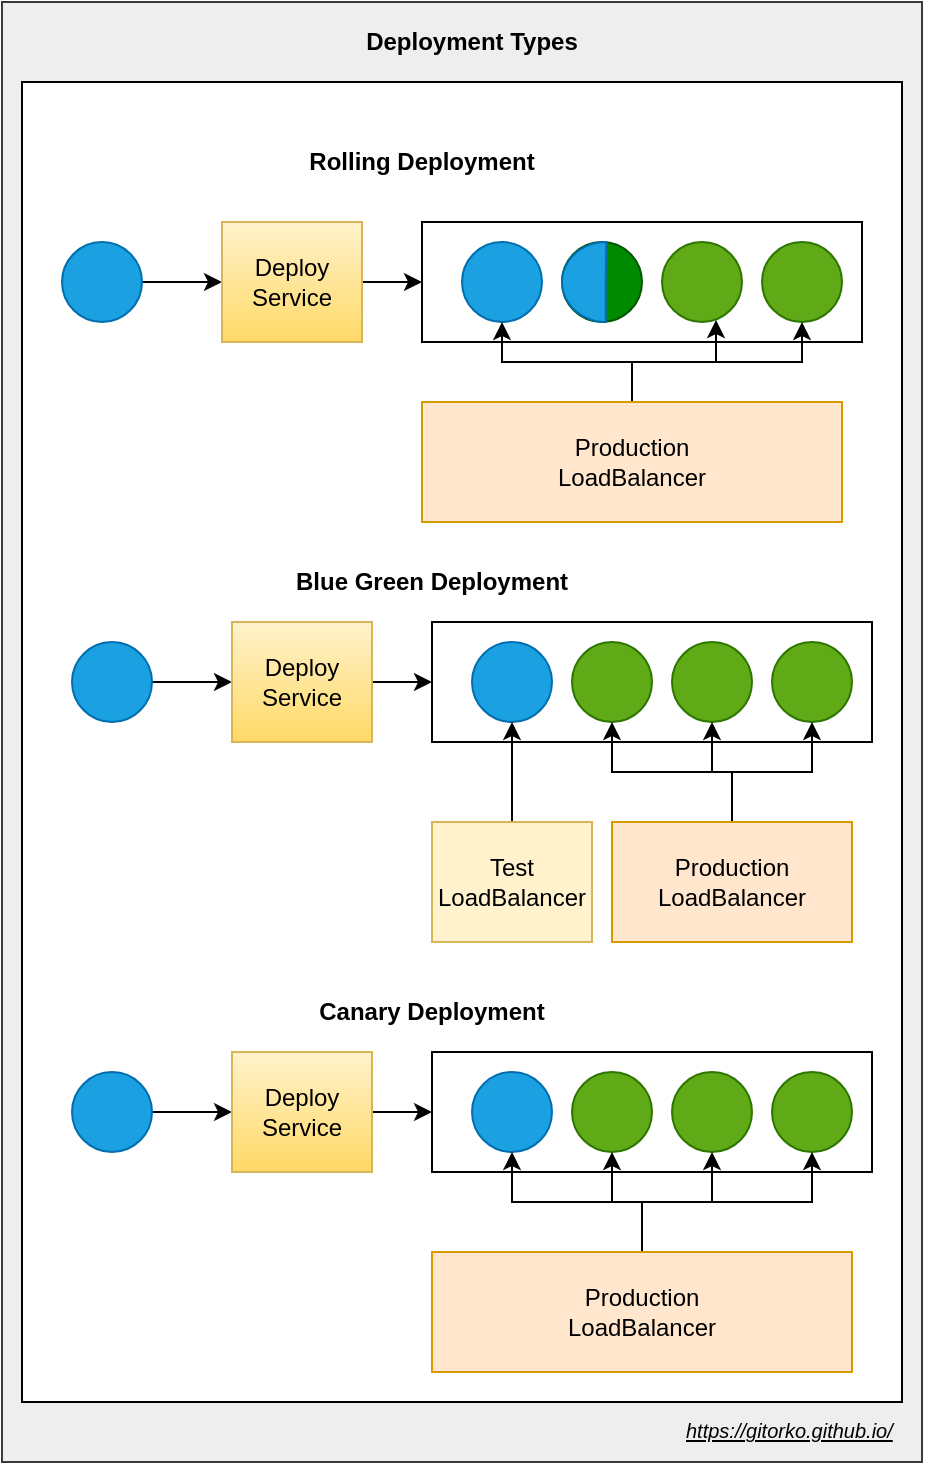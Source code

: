 <mxfile version="12.6.5" type="device"><diagram id="A-eGmU6cbO_SGUGJuPML" name="Page-1"><mxGraphModel dx="1106" dy="852" grid="1" gridSize="10" guides="1" tooltips="1" connect="1" arrows="1" fold="1" page="1" pageScale="1" pageWidth="500" pageHeight="1200" math="0" shadow="0"><root><mxCell id="0"/><mxCell id="1" parent="0"/><mxCell id="8Jran0KZjTzY27q42iqz-45" value="" style="rounded=0;whiteSpace=wrap;html=1;fillColor=#eeeeee;strokeColor=#36393d;" vertex="1" parent="1"><mxGeometry x="30" y="80" width="460" height="730" as="geometry"/></mxCell><mxCell id="8Jran0KZjTzY27q42iqz-44" value="" style="rounded=0;whiteSpace=wrap;html=1;" vertex="1" parent="1"><mxGeometry x="40" y="120" width="440" height="660" as="geometry"/></mxCell><mxCell id="8Jran0KZjTzY27q42iqz-9" style="edgeStyle=orthogonalEdgeStyle;rounded=0;orthogonalLoop=1;jettySize=auto;html=1;entryX=0;entryY=0.5;entryDx=0;entryDy=0;" edge="1" parent="1" source="8Jran0KZjTzY27q42iqz-1" target="8Jran0KZjTzY27q42iqz-2"><mxGeometry relative="1" as="geometry"/></mxCell><mxCell id="8Jran0KZjTzY27q42iqz-1" value="" style="ellipse;whiteSpace=wrap;html=1;aspect=fixed;fillColor=#1ba1e2;strokeColor=#006EAF;fontColor=#ffffff;" vertex="1" parent="1"><mxGeometry x="60" y="200" width="40" height="40" as="geometry"/></mxCell><mxCell id="8Jran0KZjTzY27q42iqz-8" style="edgeStyle=orthogonalEdgeStyle;rounded=0;orthogonalLoop=1;jettySize=auto;html=1;entryX=0;entryY=0.5;entryDx=0;entryDy=0;" edge="1" parent="1" source="8Jran0KZjTzY27q42iqz-2" target="8Jran0KZjTzY27q42iqz-3"><mxGeometry relative="1" as="geometry"/></mxCell><mxCell id="8Jran0KZjTzY27q42iqz-2" value="Deploy&lt;br&gt;Service" style="rounded=0;whiteSpace=wrap;html=1;gradientColor=#ffd966;fillColor=#fff2cc;strokeColor=#d6b656;" vertex="1" parent="1"><mxGeometry x="140" y="190" width="70" height="60" as="geometry"/></mxCell><mxCell id="8Jran0KZjTzY27q42iqz-3" value="" style="rounded=0;whiteSpace=wrap;html=1;" vertex="1" parent="1"><mxGeometry x="240" y="190" width="220" height="60" as="geometry"/></mxCell><mxCell id="8Jran0KZjTzY27q42iqz-4" value="" style="ellipse;whiteSpace=wrap;html=1;aspect=fixed;fillColor=#1ba1e2;strokeColor=#006EAF;fontColor=#ffffff;" vertex="1" parent="1"><mxGeometry x="260" y="200" width="40" height="40" as="geometry"/></mxCell><mxCell id="8Jran0KZjTzY27q42iqz-5" value="" style="ellipse;whiteSpace=wrap;html=1;aspect=fixed;fillColor=#008a00;strokeColor=#005700;fontColor=#ffffff;" vertex="1" parent="1"><mxGeometry x="310" y="200" width="40" height="40" as="geometry"/></mxCell><mxCell id="8Jran0KZjTzY27q42iqz-6" value="" style="ellipse;whiteSpace=wrap;html=1;aspect=fixed;fillColor=#60a917;strokeColor=#2D7600;fontColor=#ffffff;" vertex="1" parent="1"><mxGeometry x="360" y="200" width="40" height="40" as="geometry"/></mxCell><mxCell id="8Jran0KZjTzY27q42iqz-7" value="" style="ellipse;whiteSpace=wrap;html=1;aspect=fixed;fillColor=#60a917;strokeColor=#2D7600;fontColor=#ffffff;" vertex="1" parent="1"><mxGeometry x="410" y="200" width="40" height="40" as="geometry"/></mxCell><mxCell id="8Jran0KZjTzY27q42iqz-10" style="edgeStyle=orthogonalEdgeStyle;rounded=0;orthogonalLoop=1;jettySize=auto;html=1;entryX=0;entryY=0.5;entryDx=0;entryDy=0;" edge="1" parent="1" source="8Jran0KZjTzY27q42iqz-11" target="8Jran0KZjTzY27q42iqz-13"><mxGeometry relative="1" as="geometry"/></mxCell><mxCell id="8Jran0KZjTzY27q42iqz-11" value="" style="ellipse;whiteSpace=wrap;html=1;aspect=fixed;fillColor=#1ba1e2;strokeColor=#006EAF;fontColor=#ffffff;" vertex="1" parent="1"><mxGeometry x="65" y="400" width="40" height="40" as="geometry"/></mxCell><mxCell id="8Jran0KZjTzY27q42iqz-12" style="edgeStyle=orthogonalEdgeStyle;rounded=0;orthogonalLoop=1;jettySize=auto;html=1;entryX=0;entryY=0.5;entryDx=0;entryDy=0;" edge="1" parent="1" source="8Jran0KZjTzY27q42iqz-13" target="8Jran0KZjTzY27q42iqz-14"><mxGeometry relative="1" as="geometry"/></mxCell><mxCell id="8Jran0KZjTzY27q42iqz-13" value="Deploy&lt;br&gt;Service" style="rounded=0;whiteSpace=wrap;html=1;gradientColor=#ffd966;fillColor=#fff2cc;strokeColor=#d6b656;" vertex="1" parent="1"><mxGeometry x="145" y="390" width="70" height="60" as="geometry"/></mxCell><mxCell id="8Jran0KZjTzY27q42iqz-14" value="" style="rounded=0;whiteSpace=wrap;html=1;" vertex="1" parent="1"><mxGeometry x="245" y="390" width="220" height="60" as="geometry"/></mxCell><mxCell id="8Jran0KZjTzY27q42iqz-15" value="" style="ellipse;whiteSpace=wrap;html=1;aspect=fixed;fillColor=#1ba1e2;strokeColor=#006EAF;fontColor=#ffffff;" vertex="1" parent="1"><mxGeometry x="265" y="400" width="40" height="40" as="geometry"/></mxCell><mxCell id="8Jran0KZjTzY27q42iqz-16" value="" style="ellipse;whiteSpace=wrap;html=1;aspect=fixed;fillColor=#60a917;strokeColor=#2D7600;fontColor=#ffffff;" vertex="1" parent="1"><mxGeometry x="315" y="400" width="40" height="40" as="geometry"/></mxCell><mxCell id="8Jran0KZjTzY27q42iqz-17" value="" style="ellipse;whiteSpace=wrap;html=1;aspect=fixed;fillColor=#60a917;strokeColor=#2D7600;fontColor=#ffffff;" vertex="1" parent="1"><mxGeometry x="365" y="400" width="40" height="40" as="geometry"/></mxCell><mxCell id="8Jran0KZjTzY27q42iqz-18" value="" style="ellipse;whiteSpace=wrap;html=1;aspect=fixed;fillColor=#60a917;strokeColor=#2D7600;fontColor=#ffffff;" vertex="1" parent="1"><mxGeometry x="415" y="400" width="40" height="40" as="geometry"/></mxCell><mxCell id="8Jran0KZjTzY27q42iqz-22" style="edgeStyle=orthogonalEdgeStyle;rounded=0;orthogonalLoop=1;jettySize=auto;html=1;entryX=0.5;entryY=1;entryDx=0;entryDy=0;" edge="1" parent="1" source="8Jran0KZjTzY27q42iqz-19" target="8Jran0KZjTzY27q42iqz-16"><mxGeometry relative="1" as="geometry"/></mxCell><mxCell id="8Jran0KZjTzY27q42iqz-23" style="edgeStyle=orthogonalEdgeStyle;rounded=0;orthogonalLoop=1;jettySize=auto;html=1;entryX=0.5;entryY=1;entryDx=0;entryDy=0;" edge="1" parent="1" source="8Jran0KZjTzY27q42iqz-19" target="8Jran0KZjTzY27q42iqz-17"><mxGeometry relative="1" as="geometry"/></mxCell><mxCell id="8Jran0KZjTzY27q42iqz-24" style="edgeStyle=orthogonalEdgeStyle;rounded=0;orthogonalLoop=1;jettySize=auto;html=1;exitX=0.5;exitY=0;exitDx=0;exitDy=0;entryX=0.5;entryY=1;entryDx=0;entryDy=0;" edge="1" parent="1" source="8Jran0KZjTzY27q42iqz-19" target="8Jran0KZjTzY27q42iqz-18"><mxGeometry relative="1" as="geometry"/></mxCell><mxCell id="8Jran0KZjTzY27q42iqz-19" value="Production&lt;br&gt;LoadBalancer" style="rounded=0;whiteSpace=wrap;html=1;fillColor=#ffe6cc;strokeColor=#d79b00;" vertex="1" parent="1"><mxGeometry x="335" y="490" width="120" height="60" as="geometry"/></mxCell><mxCell id="8Jran0KZjTzY27q42iqz-21" style="edgeStyle=orthogonalEdgeStyle;rounded=0;orthogonalLoop=1;jettySize=auto;html=1;exitX=0.5;exitY=0;exitDx=0;exitDy=0;entryX=0.5;entryY=1;entryDx=0;entryDy=0;" edge="1" parent="1" source="8Jran0KZjTzY27q42iqz-20" target="8Jran0KZjTzY27q42iqz-15"><mxGeometry relative="1" as="geometry"/></mxCell><mxCell id="8Jran0KZjTzY27q42iqz-20" value="Test&lt;br&gt;LoadBalancer" style="rounded=0;whiteSpace=wrap;html=1;fillColor=#fff2cc;strokeColor=#d6b656;" vertex="1" parent="1"><mxGeometry x="245" y="490" width="80" height="60" as="geometry"/></mxCell><mxCell id="8Jran0KZjTzY27q42iqz-25" value="Rolling Deployment" style="text;html=1;strokeColor=none;fillColor=none;align=center;verticalAlign=middle;whiteSpace=wrap;rounded=0;fontStyle=1" vertex="1" parent="1"><mxGeometry x="180" y="150" width="120" height="20" as="geometry"/></mxCell><mxCell id="8Jran0KZjTzY27q42iqz-26" value="Blue Green Deployment" style="text;html=1;strokeColor=none;fillColor=none;align=center;verticalAlign=middle;whiteSpace=wrap;rounded=0;fontStyle=1" vertex="1" parent="1"><mxGeometry x="165" y="360" width="160" height="20" as="geometry"/></mxCell><mxCell id="8Jran0KZjTzY27q42iqz-27" style="edgeStyle=orthogonalEdgeStyle;rounded=0;orthogonalLoop=1;jettySize=auto;html=1;entryX=0;entryY=0.5;entryDx=0;entryDy=0;" edge="1" parent="1" source="8Jran0KZjTzY27q42iqz-28" target="8Jran0KZjTzY27q42iqz-30"><mxGeometry relative="1" as="geometry"/></mxCell><mxCell id="8Jran0KZjTzY27q42iqz-28" value="" style="ellipse;whiteSpace=wrap;html=1;aspect=fixed;fillColor=#1ba1e2;strokeColor=#006EAF;fontColor=#ffffff;" vertex="1" parent="1"><mxGeometry x="65" y="615" width="40" height="40" as="geometry"/></mxCell><mxCell id="8Jran0KZjTzY27q42iqz-29" style="edgeStyle=orthogonalEdgeStyle;rounded=0;orthogonalLoop=1;jettySize=auto;html=1;entryX=0;entryY=0.5;entryDx=0;entryDy=0;" edge="1" parent="1" source="8Jran0KZjTzY27q42iqz-30" target="8Jran0KZjTzY27q42iqz-31"><mxGeometry relative="1" as="geometry"/></mxCell><mxCell id="8Jran0KZjTzY27q42iqz-30" value="Deploy&lt;br&gt;Service" style="rounded=0;whiteSpace=wrap;html=1;gradientColor=#ffd966;fillColor=#fff2cc;strokeColor=#d6b656;" vertex="1" parent="1"><mxGeometry x="145" y="605" width="70" height="60" as="geometry"/></mxCell><mxCell id="8Jran0KZjTzY27q42iqz-31" value="" style="rounded=0;whiteSpace=wrap;html=1;" vertex="1" parent="1"><mxGeometry x="245" y="605" width="220" height="60" as="geometry"/></mxCell><mxCell id="8Jran0KZjTzY27q42iqz-32" value="" style="ellipse;whiteSpace=wrap;html=1;aspect=fixed;fillColor=#1ba1e2;strokeColor=#006EAF;fontColor=#ffffff;" vertex="1" parent="1"><mxGeometry x="265" y="615" width="40" height="40" as="geometry"/></mxCell><mxCell id="8Jran0KZjTzY27q42iqz-33" value="" style="ellipse;whiteSpace=wrap;html=1;aspect=fixed;fillColor=#60a917;strokeColor=#2D7600;fontColor=#ffffff;" vertex="1" parent="1"><mxGeometry x="315" y="615" width="40" height="40" as="geometry"/></mxCell><mxCell id="8Jran0KZjTzY27q42iqz-34" value="" style="ellipse;whiteSpace=wrap;html=1;aspect=fixed;fillColor=#60a917;strokeColor=#2D7600;fontColor=#ffffff;" vertex="1" parent="1"><mxGeometry x="365" y="615" width="40" height="40" as="geometry"/></mxCell><mxCell id="8Jran0KZjTzY27q42iqz-35" value="" style="ellipse;whiteSpace=wrap;html=1;aspect=fixed;fillColor=#60a917;strokeColor=#2D7600;fontColor=#ffffff;" vertex="1" parent="1"><mxGeometry x="415" y="615" width="40" height="40" as="geometry"/></mxCell><mxCell id="8Jran0KZjTzY27q42iqz-36" style="edgeStyle=orthogonalEdgeStyle;rounded=0;orthogonalLoop=1;jettySize=auto;html=1;entryX=0.5;entryY=1;entryDx=0;entryDy=0;" edge="1" parent="1" source="8Jran0KZjTzY27q42iqz-39" target="8Jran0KZjTzY27q42iqz-33"><mxGeometry relative="1" as="geometry"/></mxCell><mxCell id="8Jran0KZjTzY27q42iqz-37" style="edgeStyle=orthogonalEdgeStyle;rounded=0;orthogonalLoop=1;jettySize=auto;html=1;entryX=0.5;entryY=1;entryDx=0;entryDy=0;" edge="1" parent="1" source="8Jran0KZjTzY27q42iqz-39" target="8Jran0KZjTzY27q42iqz-34"><mxGeometry relative="1" as="geometry"/></mxCell><mxCell id="8Jran0KZjTzY27q42iqz-38" style="edgeStyle=orthogonalEdgeStyle;rounded=0;orthogonalLoop=1;jettySize=auto;html=1;exitX=0.5;exitY=0;exitDx=0;exitDy=0;entryX=0.5;entryY=1;entryDx=0;entryDy=0;" edge="1" parent="1" source="8Jran0KZjTzY27q42iqz-39" target="8Jran0KZjTzY27q42iqz-35"><mxGeometry relative="1" as="geometry"/></mxCell><mxCell id="8Jran0KZjTzY27q42iqz-43" style="edgeStyle=orthogonalEdgeStyle;rounded=0;orthogonalLoop=1;jettySize=auto;html=1;exitX=0.5;exitY=0;exitDx=0;exitDy=0;entryX=0.5;entryY=1;entryDx=0;entryDy=0;" edge="1" parent="1" source="8Jran0KZjTzY27q42iqz-39" target="8Jran0KZjTzY27q42iqz-32"><mxGeometry relative="1" as="geometry"/></mxCell><mxCell id="8Jran0KZjTzY27q42iqz-39" value="Production&lt;br&gt;LoadBalancer" style="rounded=0;whiteSpace=wrap;html=1;fillColor=#ffe6cc;strokeColor=#d79b00;" vertex="1" parent="1"><mxGeometry x="245" y="705" width="210" height="60" as="geometry"/></mxCell><mxCell id="8Jran0KZjTzY27q42iqz-42" value="Canary Deployment" style="text;html=1;strokeColor=none;fillColor=none;align=center;verticalAlign=middle;whiteSpace=wrap;rounded=0;fontStyle=1" vertex="1" parent="1"><mxGeometry x="165" y="575" width="160" height="20" as="geometry"/></mxCell><mxCell id="8Jran0KZjTzY27q42iqz-46" value="Deployment Types" style="text;html=1;strokeColor=none;fillColor=none;align=center;verticalAlign=middle;whiteSpace=wrap;rounded=0;fontStyle=1" vertex="1" parent="1"><mxGeometry x="195" y="90" width="140" height="20" as="geometry"/></mxCell><UserObject label="&lt;font style=&quot;font-size: 10px&quot;&gt;&lt;i&gt;&lt;u&gt;https://gitorko.github.io/&lt;/u&gt;&lt;/i&gt;&lt;/font&gt;" link="https://gitorko.github.io/" id="8Jran0KZjTzY27q42iqz-47"><mxCell style="text;html=1;" vertex="1" parent="1"><mxGeometry x="370" y="780" width="110" height="30" as="geometry"/></mxCell></UserObject><mxCell id="8Jran0KZjTzY27q42iqz-50" value="" style="endArrow=none;html=1;entryX=0.5;entryY=0;entryDx=0;entryDy=0;exitX=0.5;exitY=1;exitDx=0;exitDy=0;" edge="1" parent="1" source="8Jran0KZjTzY27q42iqz-5" target="8Jran0KZjTzY27q42iqz-5"><mxGeometry width="50" height="50" relative="1" as="geometry"><mxPoint x="280" y="245" as="sourcePoint"/><mxPoint x="330" y="195" as="targetPoint"/></mxGeometry></mxCell><mxCell id="8Jran0KZjTzY27q42iqz-51" value="" style="verticalLabelPosition=bottom;verticalAlign=top;html=1;shape=mxgraph.basic.pie;startAngle=0.25;endAngle=0.752;direction=south;fillColor=#1ba1e2;strokeColor=#006EAF;fontColor=#ffffff;" vertex="1" parent="1"><mxGeometry x="310" y="200" width="43.75" height="40" as="geometry"/></mxCell><mxCell id="8Jran0KZjTzY27q42iqz-53" style="edgeStyle=orthogonalEdgeStyle;rounded=0;orthogonalLoop=1;jettySize=auto;html=1;entryX=0.5;entryY=1;entryDx=0;entryDy=0;" edge="1" parent="1" source="8Jran0KZjTzY27q42iqz-52" target="8Jran0KZjTzY27q42iqz-4"><mxGeometry relative="1" as="geometry"/></mxCell><mxCell id="8Jran0KZjTzY27q42iqz-54" style="edgeStyle=orthogonalEdgeStyle;rounded=0;orthogonalLoop=1;jettySize=auto;html=1;entryX=0.675;entryY=0.975;entryDx=0;entryDy=0;entryPerimeter=0;" edge="1" parent="1" source="8Jran0KZjTzY27q42iqz-52" target="8Jran0KZjTzY27q42iqz-6"><mxGeometry relative="1" as="geometry"/></mxCell><mxCell id="8Jran0KZjTzY27q42iqz-55" style="edgeStyle=orthogonalEdgeStyle;rounded=0;orthogonalLoop=1;jettySize=auto;html=1;entryX=0.5;entryY=1;entryDx=0;entryDy=0;" edge="1" parent="1" source="8Jran0KZjTzY27q42iqz-52" target="8Jran0KZjTzY27q42iqz-7"><mxGeometry relative="1" as="geometry"/></mxCell><mxCell id="8Jran0KZjTzY27q42iqz-52" value="Production&lt;br&gt;LoadBalancer" style="rounded=0;whiteSpace=wrap;html=1;fillColor=#ffe6cc;strokeColor=#d79b00;" vertex="1" parent="1"><mxGeometry x="240" y="280" width="210" height="60" as="geometry"/></mxCell></root></mxGraphModel></diagram></mxfile>